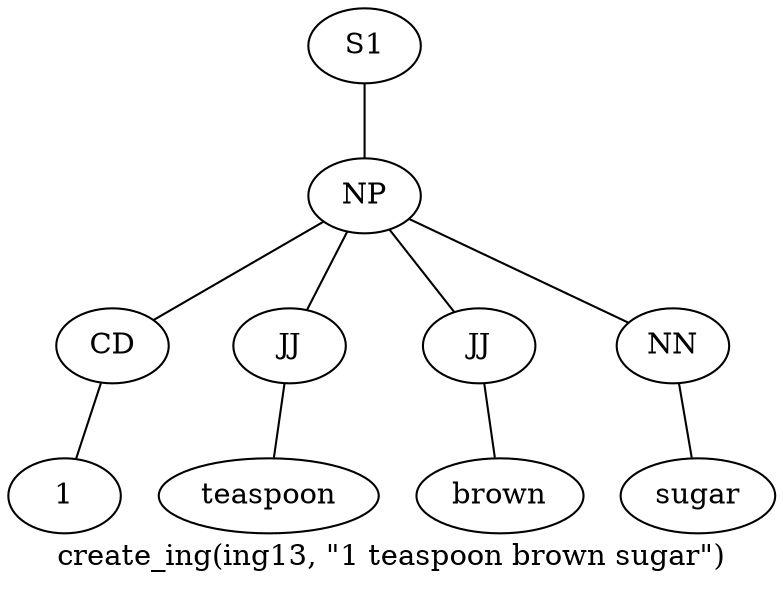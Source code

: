 graph SyntaxGraph {
	label = "create_ing(ing13, \"1 teaspoon brown sugar\")";
	Node0 [label="S1"];
	Node1 [label="NP"];
	Node2 [label="CD"];
	Node3 [label="1"];
	Node4 [label="JJ"];
	Node5 [label="teaspoon"];
	Node6 [label="JJ"];
	Node7 [label="brown"];
	Node8 [label="NN"];
	Node9 [label="sugar"];

	Node0 -- Node1;
	Node1 -- Node2;
	Node1 -- Node4;
	Node1 -- Node6;
	Node1 -- Node8;
	Node2 -- Node3;
	Node4 -- Node5;
	Node6 -- Node7;
	Node8 -- Node9;
}